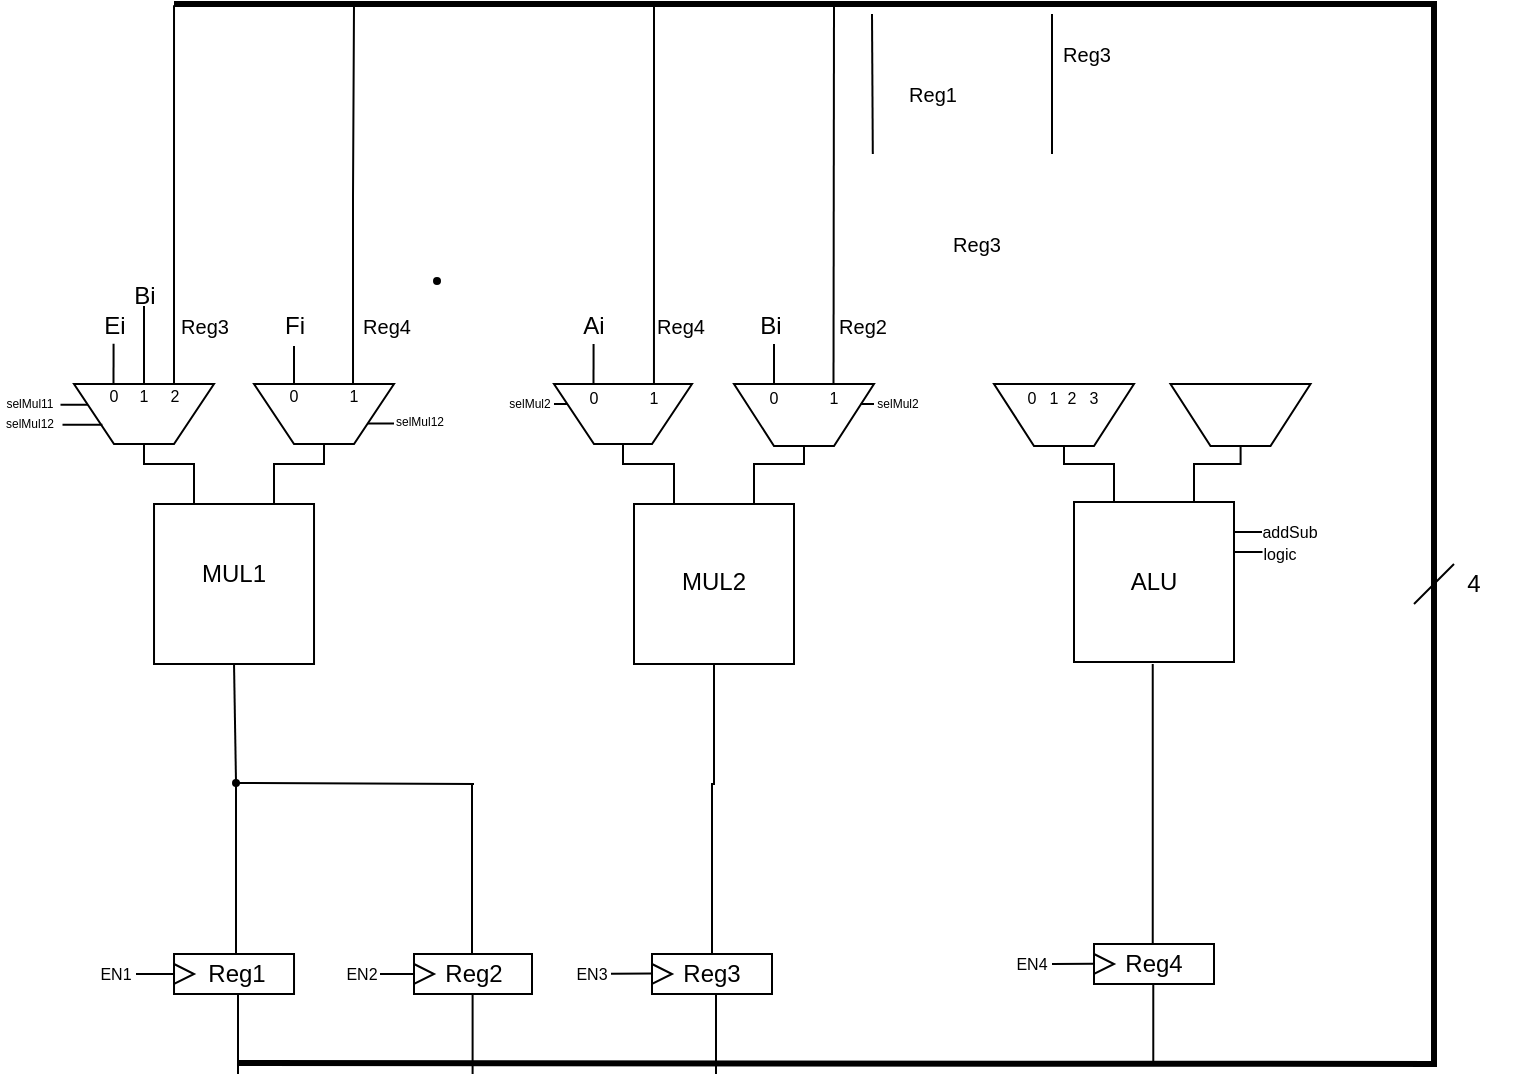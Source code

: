 <mxfile version="24.7.16">
  <diagram name="Página-1" id="IcZZVgsk4rq1F31GZpby">
    <mxGraphModel dx="318" dy="174" grid="1" gridSize="10" guides="1" tooltips="1" connect="1" arrows="1" fold="1" page="1" pageScale="1" pageWidth="827" pageHeight="1169" math="0" shadow="0">
      <root>
        <mxCell id="0" />
        <mxCell id="1" parent="0" />
        <mxCell id="w3CWmhNfxF5kTrnPfjpj-2" value="" style="rounded=0;whiteSpace=wrap;html=1;" parent="1" vertex="1">
          <mxGeometry x="399" y="525" width="60" height="20" as="geometry" />
        </mxCell>
        <mxCell id="w3CWmhNfxF5kTrnPfjpj-3" value="" style="triangle;whiteSpace=wrap;html=1;" parent="1" vertex="1">
          <mxGeometry x="399" y="530" width="10" height="10" as="geometry" />
        </mxCell>
        <mxCell id="w3CWmhNfxF5kTrnPfjpj-4" value="" style="rounded=0;whiteSpace=wrap;html=1;" parent="1" vertex="1">
          <mxGeometry x="160.01" y="525" width="60" height="20" as="geometry" />
        </mxCell>
        <mxCell id="w3CWmhNfxF5kTrnPfjpj-5" value="" style="triangle;whiteSpace=wrap;html=1;" parent="1" vertex="1">
          <mxGeometry x="160.01" y="530" width="10" height="10" as="geometry" />
        </mxCell>
        <mxCell id="w3CWmhNfxF5kTrnPfjpj-6" value="" style="rounded=0;whiteSpace=wrap;html=1;" parent="1" vertex="1">
          <mxGeometry x="620" y="520" width="60" height="20" as="geometry" />
        </mxCell>
        <mxCell id="w3CWmhNfxF5kTrnPfjpj-7" value="" style="triangle;whiteSpace=wrap;html=1;" parent="1" vertex="1">
          <mxGeometry x="620" y="525" width="10" height="10" as="geometry" />
        </mxCell>
        <mxCell id="w3CWmhNfxF5kTrnPfjpj-8" value="" style="rounded=0;whiteSpace=wrap;html=1;" parent="1" vertex="1">
          <mxGeometry x="280" y="525" width="59" height="20" as="geometry" />
        </mxCell>
        <mxCell id="w3CWmhNfxF5kTrnPfjpj-9" value="" style="triangle;whiteSpace=wrap;html=1;" parent="1" vertex="1">
          <mxGeometry x="280" y="530" width="10" height="10" as="geometry" />
        </mxCell>
        <mxCell id="w3CWmhNfxF5kTrnPfjpj-23" value="" style="whiteSpace=wrap;html=1;aspect=fixed;" parent="1" vertex="1">
          <mxGeometry x="150.01" y="300" width="80" height="80" as="geometry" />
        </mxCell>
        <mxCell id="w3CWmhNfxF5kTrnPfjpj-145" style="edgeStyle=orthogonalEdgeStyle;rounded=0;orthogonalLoop=1;jettySize=auto;html=1;exitX=0.5;exitY=1;exitDx=0;exitDy=0;entryX=0.5;entryY=0;entryDx=0;entryDy=0;endArrow=none;endFill=0;" parent="1" source="w3CWmhNfxF5kTrnPfjpj-24" target="w3CWmhNfxF5kTrnPfjpj-2" edge="1">
          <mxGeometry relative="1" as="geometry">
            <Array as="points">
              <mxPoint x="430" y="440" />
            </Array>
          </mxGeometry>
        </mxCell>
        <mxCell id="w3CWmhNfxF5kTrnPfjpj-24" value="" style="whiteSpace=wrap;html=1;aspect=fixed;" parent="1" vertex="1">
          <mxGeometry x="390" y="300" width="80" height="80" as="geometry" />
        </mxCell>
        <mxCell id="w3CWmhNfxF5kTrnPfjpj-25" value="" style="whiteSpace=wrap;html=1;aspect=fixed;" parent="1" vertex="1">
          <mxGeometry x="610" y="299" width="80" height="80" as="geometry" />
        </mxCell>
        <mxCell id="w3CWmhNfxF5kTrnPfjpj-175" style="edgeStyle=orthogonalEdgeStyle;rounded=0;orthogonalLoop=1;jettySize=auto;html=1;exitX=0.25;exitY=1;exitDx=0;exitDy=0;endArrow=none;endFill=0;" parent="1" edge="1">
          <mxGeometry relative="1" as="geometry">
            <mxPoint x="160.01" y="50.61" as="targetPoint" />
            <mxPoint x="162.99" y="248.97" as="sourcePoint" />
            <Array as="points">
              <mxPoint x="163.49" y="249.97" />
              <mxPoint x="160.49" y="249.97" />
            </Array>
          </mxGeometry>
        </mxCell>
        <mxCell id="w3CWmhNfxF5kTrnPfjpj-26" value="" style="shape=trapezoid;perimeter=trapezoidPerimeter;whiteSpace=wrap;html=1;fixedSize=1;direction=west;" parent="1" vertex="1">
          <mxGeometry x="110" y="240" width="70" height="30" as="geometry" />
        </mxCell>
        <mxCell id="w3CWmhNfxF5kTrnPfjpj-32" value="" style="ellipse;whiteSpace=wrap;html=1;aspect=fixed;rotation=15;" parent="1" vertex="1">
          <mxGeometry x="220.01" y="263.28" as="geometry" />
        </mxCell>
        <mxCell id="w3CWmhNfxF5kTrnPfjpj-37" value="ALU" style="text;html=1;align=center;verticalAlign=middle;whiteSpace=wrap;rounded=0;" parent="1" vertex="1">
          <mxGeometry x="620" y="324" width="60" height="30" as="geometry" />
        </mxCell>
        <mxCell id="w3CWmhNfxF5kTrnPfjpj-43" value="" style="endArrow=none;html=1;rounded=0;entryX=0.5;entryY=1;entryDx=0;entryDy=0;" parent="1" source="w3CWmhNfxF5kTrnPfjpj-73" target="w3CWmhNfxF5kTrnPfjpj-23" edge="1">
          <mxGeometry width="50" height="50" relative="1" as="geometry">
            <mxPoint x="191" y="525" as="sourcePoint" />
            <mxPoint x="209" y="435" as="targetPoint" />
          </mxGeometry>
        </mxCell>
        <mxCell id="w3CWmhNfxF5kTrnPfjpj-44" value="" style="endArrow=none;html=1;rounded=0;exitX=0.5;exitY=0.167;exitDx=0;exitDy=0;exitPerimeter=0;" parent="1" edge="1">
          <mxGeometry width="50" height="50" relative="1" as="geometry">
            <mxPoint x="649.37" y="520.01" as="sourcePoint" />
            <mxPoint x="649.37" y="380" as="targetPoint" />
          </mxGeometry>
        </mxCell>
        <mxCell id="w3CWmhNfxF5kTrnPfjpj-46" value="MUL1" style="text;html=1;align=center;verticalAlign=middle;whiteSpace=wrap;rounded=0;" parent="1" vertex="1">
          <mxGeometry x="160.01" y="320" width="60" height="30" as="geometry" />
        </mxCell>
        <mxCell id="w3CWmhNfxF5kTrnPfjpj-47" value="&lt;div&gt;MUL2&lt;/div&gt;" style="text;html=1;align=center;verticalAlign=middle;whiteSpace=wrap;rounded=0;" parent="1" vertex="1">
          <mxGeometry x="400" y="324" width="60" height="30" as="geometry" />
        </mxCell>
        <mxCell id="w3CWmhNfxF5kTrnPfjpj-50" value="" style="endArrow=none;html=1;rounded=0;exitX=0.574;exitY=-0.029;exitDx=0;exitDy=0;exitPerimeter=0;" parent="1" edge="1">
          <mxGeometry width="50" height="50" relative="1" as="geometry">
            <mxPoint x="309" y="525" as="sourcePoint" />
            <mxPoint x="309" y="440" as="targetPoint" />
          </mxGeometry>
        </mxCell>
        <mxCell id="w3CWmhNfxF5kTrnPfjpj-58" value="" style="endArrow=none;html=1;rounded=0;entryX=0.5;entryY=0;entryDx=0;entryDy=0;" parent="1" target="w3CWmhNfxF5kTrnPfjpj-26" edge="1">
          <mxGeometry width="50" height="50" relative="1" as="geometry">
            <mxPoint x="170" y="300" as="sourcePoint" />
            <mxPoint x="168.76" y="275" as="targetPoint" />
            <Array as="points">
              <mxPoint x="170" y="290" />
              <mxPoint x="170" y="280" />
              <mxPoint x="160" y="280" />
              <mxPoint x="145" y="280" />
            </Array>
          </mxGeometry>
        </mxCell>
        <mxCell id="w3CWmhNfxF5kTrnPfjpj-65" value="Reg3" style="text;html=1;align=center;verticalAlign=middle;whiteSpace=wrap;rounded=0;" parent="1" vertex="1">
          <mxGeometry x="399" y="520" width="60" height="30" as="geometry" />
        </mxCell>
        <mxCell id="w3CWmhNfxF5kTrnPfjpj-66" value="Reg1" style="text;html=1;align=center;verticalAlign=middle;whiteSpace=wrap;rounded=0;" parent="1" vertex="1">
          <mxGeometry x="162" y="520" width="59" height="30" as="geometry" />
        </mxCell>
        <mxCell id="w3CWmhNfxF5kTrnPfjpj-67" value="Reg4" style="text;html=1;align=center;verticalAlign=middle;whiteSpace=wrap;rounded=0;" parent="1" vertex="1">
          <mxGeometry x="620" y="515" width="60" height="30" as="geometry" />
        </mxCell>
        <mxCell id="w3CWmhNfxF5kTrnPfjpj-68" value="Reg2" style="text;html=1;align=center;verticalAlign=middle;whiteSpace=wrap;rounded=0;" parent="1" vertex="1">
          <mxGeometry x="279.5" y="520" width="60" height="30" as="geometry" />
        </mxCell>
        <mxCell id="w3CWmhNfxF5kTrnPfjpj-69" value="" style="endArrow=none;html=1;rounded=0;entryX=0;entryY=0;entryDx=0;entryDy=0;" parent="1" edge="1">
          <mxGeometry width="50" height="50" relative="1" as="geometry">
            <mxPoint x="690" y="314" as="sourcePoint" />
            <mxPoint x="704" y="314" as="targetPoint" />
          </mxGeometry>
        </mxCell>
        <mxCell id="w3CWmhNfxF5kTrnPfjpj-70" value="&lt;font style=&quot;font-size: 8px;&quot;&gt;addSub&lt;/font&gt;" style="text;html=1;align=center;verticalAlign=middle;whiteSpace=wrap;rounded=0;fontSize=10;" parent="1" vertex="1">
          <mxGeometry x="703.26" y="305" width="30" height="15" as="geometry" />
        </mxCell>
        <mxCell id="w3CWmhNfxF5kTrnPfjpj-75" value="" style="endArrow=none;html=1;rounded=0;" parent="1" edge="1">
          <mxGeometry width="50" height="50" relative="1" as="geometry">
            <mxPoint x="192" y="585" as="sourcePoint" />
            <mxPoint x="192" y="545" as="targetPoint" />
          </mxGeometry>
        </mxCell>
        <mxCell id="w3CWmhNfxF5kTrnPfjpj-76" value="" style="endArrow=none;html=1;rounded=0;" parent="1" edge="1">
          <mxGeometry width="50" height="50" relative="1" as="geometry">
            <mxPoint x="309.3" y="585" as="sourcePoint" />
            <mxPoint x="309.3" y="545" as="targetPoint" />
          </mxGeometry>
        </mxCell>
        <mxCell id="w3CWmhNfxF5kTrnPfjpj-77" value="" style="endArrow=none;html=1;rounded=0;" parent="1" edge="1">
          <mxGeometry width="50" height="50" relative="1" as="geometry">
            <mxPoint x="431.0" y="585" as="sourcePoint" />
            <mxPoint x="431.0" y="545" as="targetPoint" />
          </mxGeometry>
        </mxCell>
        <mxCell id="w3CWmhNfxF5kTrnPfjpj-78" value="" style="endArrow=none;html=1;rounded=0;" parent="1" edge="1">
          <mxGeometry width="50" height="50" relative="1" as="geometry">
            <mxPoint x="649.64" y="580" as="sourcePoint" />
            <mxPoint x="649.64" y="540" as="targetPoint" />
          </mxGeometry>
        </mxCell>
        <mxCell id="w3CWmhNfxF5kTrnPfjpj-79" value="" style="endArrow=none;html=1;rounded=0;strokeWidth=3;" parent="1" edge="1">
          <mxGeometry width="50" height="50" relative="1" as="geometry">
            <mxPoint x="191.5" y="579.5" as="sourcePoint" />
            <mxPoint x="160" y="50" as="targetPoint" />
            <Array as="points">
              <mxPoint x="790" y="580" />
              <mxPoint x="790" y="315" />
              <mxPoint x="790" y="50" />
            </Array>
          </mxGeometry>
        </mxCell>
        <mxCell id="w3CWmhNfxF5kTrnPfjpj-83" value="" style="endArrow=none;html=1;rounded=0;" parent="1" edge="1">
          <mxGeometry width="50" height="50" relative="1" as="geometry">
            <mxPoint x="509.4" y="125" as="sourcePoint" />
            <mxPoint x="509" y="55" as="targetPoint" />
          </mxGeometry>
        </mxCell>
        <mxCell id="w3CWmhNfxF5kTrnPfjpj-84" value="" style="endArrow=none;html=1;rounded=0;" parent="1" edge="1">
          <mxGeometry width="50" height="50" relative="1" as="geometry">
            <mxPoint x="599" y="125" as="sourcePoint" />
            <mxPoint x="599" y="55" as="targetPoint" />
          </mxGeometry>
        </mxCell>
        <mxCell id="w3CWmhNfxF5kTrnPfjpj-85" value="" style="endArrow=none;html=1;rounded=0;exitX=0.5;exitY=0;exitDx=0;exitDy=0;" parent="1" edge="1" source="3O2pPFy6m0-4gP0cNO_q-42">
          <mxGeometry width="50" height="50" relative="1" as="geometry">
            <mxPoint x="480.15" y="120" as="sourcePoint" />
            <mxPoint x="490" y="50" as="targetPoint" />
          </mxGeometry>
        </mxCell>
        <mxCell id="w3CWmhNfxF5kTrnPfjpj-86" value="" style="endArrow=none;html=1;rounded=0;" parent="1" edge="1">
          <mxGeometry width="50" height="50" relative="1" as="geometry">
            <mxPoint x="780" y="350" as="sourcePoint" />
            <mxPoint x="800" y="330" as="targetPoint" />
          </mxGeometry>
        </mxCell>
        <mxCell id="w3CWmhNfxF5kTrnPfjpj-87" value="4" style="text;html=1;align=center;verticalAlign=middle;whiteSpace=wrap;rounded=0;" parent="1" vertex="1">
          <mxGeometry x="780" y="325" width="60" height="30" as="geometry" />
        </mxCell>
        <mxCell id="w3CWmhNfxF5kTrnPfjpj-88" value="&lt;span style=&quot;font-size: 10px;&quot;&gt;Reg3&lt;/span&gt;" style="text;html=1;align=center;verticalAlign=middle;whiteSpace=wrap;rounded=0;" parent="1" vertex="1">
          <mxGeometry x="157.5" y="201" width="35" height="20" as="geometry" />
        </mxCell>
        <mxCell id="w3CWmhNfxF5kTrnPfjpj-89" value="&lt;span style=&quot;font-size: 10px;&quot;&gt;Reg4&lt;/span&gt;" style="text;html=1;align=center;verticalAlign=middle;whiteSpace=wrap;rounded=0;" parent="1" vertex="1">
          <mxGeometry x="249" y="201" width="35" height="20" as="geometry" />
        </mxCell>
        <mxCell id="w3CWmhNfxF5kTrnPfjpj-90" value="&lt;span style=&quot;font-size: 10px;&quot;&gt;Reg3&lt;/span&gt;" style="text;html=1;align=center;verticalAlign=middle;whiteSpace=wrap;rounded=0;" parent="1" vertex="1">
          <mxGeometry x="544" y="160" width="35" height="20" as="geometry" />
        </mxCell>
        <mxCell id="w3CWmhNfxF5kTrnPfjpj-91" value="&lt;span style=&quot;font-size: 10px;&quot;&gt;Reg4&lt;/span&gt;" style="text;html=1;align=center;verticalAlign=middle;whiteSpace=wrap;rounded=0;" parent="1" vertex="1">
          <mxGeometry x="396" y="201" width="35" height="20" as="geometry" />
        </mxCell>
        <mxCell id="w3CWmhNfxF5kTrnPfjpj-92" value="&lt;span style=&quot;font-size: 10px;&quot;&gt;Reg1&lt;/span&gt;" style="text;html=1;align=center;verticalAlign=middle;whiteSpace=wrap;rounded=0;" parent="1" vertex="1">
          <mxGeometry x="521.5" y="85" width="35" height="20" as="geometry" />
        </mxCell>
        <mxCell id="w3CWmhNfxF5kTrnPfjpj-93" value="&lt;span style=&quot;font-size: 10px;&quot;&gt;Reg3&lt;/span&gt;" style="text;html=1;align=center;verticalAlign=middle;whiteSpace=wrap;rounded=0;" parent="1" vertex="1">
          <mxGeometry x="599" y="65" width="35" height="20" as="geometry" />
        </mxCell>
        <mxCell id="w3CWmhNfxF5kTrnPfjpj-108" value="&lt;font style=&quot;font-size: 8px;&quot;&gt;0&lt;/font&gt;" style="text;html=1;align=center;verticalAlign=middle;whiteSpace=wrap;rounded=0;" parent="1" vertex="1">
          <mxGeometry x="125" y="240" width="10" height="10" as="geometry" />
        </mxCell>
        <mxCell id="w3CWmhNfxF5kTrnPfjpj-116" value="&lt;font style=&quot;font-size: 8px;&quot;&gt;1&lt;/font&gt;" style="text;html=1;align=center;verticalAlign=middle;whiteSpace=wrap;rounded=0;" parent="1" vertex="1">
          <mxGeometry x="140" y="240" width="10" height="10" as="geometry" />
        </mxCell>
        <mxCell id="w3CWmhNfxF5kTrnPfjpj-119" value="" style="endArrow=none;html=1;rounded=0;entryX=-0.023;entryY=0.511;entryDx=0;entryDy=0;entryPerimeter=0;" parent="1" edge="1">
          <mxGeometry width="50" height="50" relative="1" as="geometry">
            <mxPoint x="141" y="535" as="sourcePoint" />
            <mxPoint x="159.63" y="535.22" as="targetPoint" />
            <Array as="points">
              <mxPoint x="151" y="535" />
              <mxPoint x="160" y="535" />
            </Array>
          </mxGeometry>
        </mxCell>
        <mxCell id="w3CWmhNfxF5kTrnPfjpj-120" value="EN1" style="text;html=1;align=center;verticalAlign=middle;whiteSpace=wrap;rounded=0;fontSize=8;" parent="1" vertex="1">
          <mxGeometry x="121" y="530" width="20" height="10" as="geometry" />
        </mxCell>
        <mxCell id="w3CWmhNfxF5kTrnPfjpj-121" value="" style="endArrow=none;html=1;rounded=0;entryX=0;entryY=0.5;entryDx=0;entryDy=0;" parent="1" target="w3CWmhNfxF5kTrnPfjpj-9" edge="1">
          <mxGeometry width="50" height="50" relative="1" as="geometry">
            <mxPoint x="263" y="535" as="sourcePoint" />
            <mxPoint x="284" y="534.92" as="targetPoint" />
          </mxGeometry>
        </mxCell>
        <mxCell id="w3CWmhNfxF5kTrnPfjpj-122" value="EN2" style="text;html=1;align=center;verticalAlign=middle;whiteSpace=wrap;rounded=0;fontSize=8;" parent="1" vertex="1">
          <mxGeometry x="244" y="530" width="20" height="10" as="geometry" />
        </mxCell>
        <mxCell id="w3CWmhNfxF5kTrnPfjpj-123" value="" style="endArrow=none;html=1;rounded=0;" parent="1" edge="1">
          <mxGeometry width="50" height="50" relative="1" as="geometry">
            <mxPoint x="378.5" y="534.88" as="sourcePoint" />
            <mxPoint x="399.5" y="534.8" as="targetPoint" />
          </mxGeometry>
        </mxCell>
        <mxCell id="w3CWmhNfxF5kTrnPfjpj-124" value="EN3" style="text;html=1;align=center;verticalAlign=middle;whiteSpace=wrap;rounded=0;fontSize=8;" parent="1" vertex="1">
          <mxGeometry x="359" y="530" width="20" height="10" as="geometry" />
        </mxCell>
        <mxCell id="w3CWmhNfxF5kTrnPfjpj-125" value="" style="endArrow=none;html=1;rounded=0;" parent="1" edge="1">
          <mxGeometry width="50" height="50" relative="1" as="geometry">
            <mxPoint x="599" y="530" as="sourcePoint" />
            <mxPoint x="620" y="529.92" as="targetPoint" />
          </mxGeometry>
        </mxCell>
        <mxCell id="w3CWmhNfxF5kTrnPfjpj-126" value="EN4" style="text;html=1;align=center;verticalAlign=middle;whiteSpace=wrap;rounded=0;fontSize=8;" parent="1" vertex="1">
          <mxGeometry x="579" y="525" width="20" height="10" as="geometry" />
        </mxCell>
        <mxCell id="w3CWmhNfxF5kTrnPfjpj-128" value="&lt;span style=&quot;font-size: 8px;&quot;&gt;logic&lt;/span&gt;" style="text;html=1;align=center;verticalAlign=middle;whiteSpace=wrap;rounded=0;fontSize=10;" parent="1" vertex="1">
          <mxGeometry x="698.26" y="316" width="30" height="15" as="geometry" />
        </mxCell>
        <mxCell id="w3CWmhNfxF5kTrnPfjpj-129" value="selMul11" style="text;html=1;align=center;verticalAlign=middle;whiteSpace=wrap;rounded=0;fontSize=6;" parent="1" vertex="1">
          <mxGeometry x="73.25" y="245.36" width="30" height="10" as="geometry" />
        </mxCell>
        <mxCell id="w3CWmhNfxF5kTrnPfjpj-135" value="" style="endArrow=none;html=1;rounded=0;" parent="1" edge="1">
          <mxGeometry width="50" height="50" relative="1" as="geometry">
            <mxPoint x="690" y="324" as="sourcePoint" />
            <mxPoint x="704.26" y="324" as="targetPoint" />
          </mxGeometry>
        </mxCell>
        <mxCell id="w3CWmhNfxF5kTrnPfjpj-140" value="" style="endArrow=none;html=1;rounded=0;entryX=0.5;entryY=1;entryDx=0;entryDy=0;" parent="1" target="w3CWmhNfxF5kTrnPfjpj-73" edge="1">
          <mxGeometry width="50" height="50" relative="1" as="geometry">
            <mxPoint x="191" y="525" as="sourcePoint" />
            <mxPoint x="191" y="385" as="targetPoint" />
          </mxGeometry>
        </mxCell>
        <mxCell id="w3CWmhNfxF5kTrnPfjpj-73" value="" style="ellipse;whiteSpace=wrap;html=1;aspect=fixed;fillColor=#000000;" parent="1" vertex="1">
          <mxGeometry x="189.5" y="438" width="3" height="3" as="geometry" />
        </mxCell>
        <mxCell id="w3CWmhNfxF5kTrnPfjpj-141" value="" style="endArrow=none;html=1;rounded=0;entryX=1;entryY=0.5;entryDx=0;entryDy=0;" parent="1" target="w3CWmhNfxF5kTrnPfjpj-73" edge="1">
          <mxGeometry width="50" height="50" relative="1" as="geometry">
            <mxPoint x="310" y="440" as="sourcePoint" />
            <mxPoint x="208.83" y="430" as="targetPoint" />
          </mxGeometry>
        </mxCell>
        <mxCell id="w3CWmhNfxF5kTrnPfjpj-148" value="2" style="text;html=1;align=center;verticalAlign=middle;whiteSpace=wrap;rounded=0;fontSize=8;" parent="1" vertex="1">
          <mxGeometry x="155.5" y="241" width="8.5" height="10" as="geometry" />
        </mxCell>
        <mxCell id="w3CWmhNfxF5kTrnPfjpj-152" value="selMul12" style="text;html=1;align=center;verticalAlign=middle;whiteSpace=wrap;rounded=0;fontSize=6;" parent="1" vertex="1">
          <mxGeometry x="73.25" y="255.36" width="30" height="10" as="geometry" />
        </mxCell>
        <mxCell id="w3CWmhNfxF5kTrnPfjpj-159" style="edgeStyle=orthogonalEdgeStyle;rounded=0;orthogonalLoop=1;jettySize=auto;html=1;exitX=0.5;exitY=1;exitDx=0;exitDy=0;entryX=0.498;entryY=0.073;entryDx=0;entryDy=0;endArrow=none;endFill=0;entryPerimeter=0;" parent="1" edge="1">
          <mxGeometry relative="1" as="geometry">
            <mxPoint x="129.79" y="219.91" as="sourcePoint" />
            <mxPoint x="129.75" y="240.0" as="targetPoint" />
          </mxGeometry>
        </mxCell>
        <mxCell id="w3CWmhNfxF5kTrnPfjpj-155" value="Ei" style="text;html=1;align=center;verticalAlign=middle;whiteSpace=wrap;rounded=0;" parent="1" vertex="1">
          <mxGeometry x="112.5" y="201" width="35" height="20" as="geometry" />
        </mxCell>
        <mxCell id="3O2pPFy6m0-4gP0cNO_q-29" style="edgeStyle=orthogonalEdgeStyle;rounded=0;orthogonalLoop=1;jettySize=auto;html=1;exitX=0.5;exitY=1;exitDx=0;exitDy=0;entryX=0.5;entryY=0;entryDx=0;entryDy=0;endArrow=none;endFill=0;" edge="1" parent="1" source="w3CWmhNfxF5kTrnPfjpj-158" target="w3CWmhNfxF5kTrnPfjpj-116">
          <mxGeometry relative="1" as="geometry" />
        </mxCell>
        <mxCell id="w3CWmhNfxF5kTrnPfjpj-158" value="Bi" style="text;html=1;align=center;verticalAlign=middle;whiteSpace=wrap;rounded=0;" parent="1" vertex="1">
          <mxGeometry x="138.5" y="191" width="13" height="10" as="geometry" />
        </mxCell>
        <mxCell id="w3CWmhNfxF5kTrnPfjpj-172" style="edgeStyle=orthogonalEdgeStyle;rounded=0;orthogonalLoop=1;jettySize=auto;html=1;exitX=0;exitY=0.25;exitDx=0;exitDy=0;endArrow=none;endFill=0;" parent="1" source="w3CWmhNfxF5kTrnPfjpj-160" edge="1">
          <mxGeometry relative="1" as="geometry">
            <mxPoint x="270" y="260" as="targetPoint" />
          </mxGeometry>
        </mxCell>
        <mxCell id="w3CWmhNfxF5kTrnPfjpj-160" value="" style="shape=trapezoid;perimeter=trapezoidPerimeter;whiteSpace=wrap;html=1;fixedSize=1;direction=west;" parent="1" vertex="1">
          <mxGeometry x="200.01" y="240" width="70" height="30" as="geometry" />
        </mxCell>
        <mxCell id="w3CWmhNfxF5kTrnPfjpj-161" value="&lt;font style=&quot;font-size: 8px;&quot;&gt;0&lt;/font&gt;" style="text;html=1;align=center;verticalAlign=middle;whiteSpace=wrap;rounded=0;" parent="1" vertex="1">
          <mxGeometry x="210.01" y="240" width="20" height="10" as="geometry" />
        </mxCell>
        <mxCell id="w3CWmhNfxF5kTrnPfjpj-162" value="&lt;font style=&quot;font-size: 8px;&quot;&gt;1&lt;/font&gt;" style="text;html=1;align=center;verticalAlign=middle;whiteSpace=wrap;rounded=0;" parent="1" vertex="1">
          <mxGeometry x="239.51" y="240" width="20" height="10" as="geometry" />
        </mxCell>
        <mxCell id="w3CWmhNfxF5kTrnPfjpj-168" value="selMul12" style="text;html=1;align=center;verticalAlign=middle;whiteSpace=wrap;rounded=0;fontSize=6;" parent="1" vertex="1">
          <mxGeometry x="268" y="254.36" width="30" height="10" as="geometry" />
        </mxCell>
        <mxCell id="w3CWmhNfxF5kTrnPfjpj-169" style="edgeStyle=orthogonalEdgeStyle;rounded=0;orthogonalLoop=1;jettySize=auto;html=1;exitX=0.5;exitY=0;exitDx=0;exitDy=0;entryX=0.75;entryY=0;entryDx=0;entryDy=0;endArrow=none;endFill=0;" parent="1" source="w3CWmhNfxF5kTrnPfjpj-160" target="w3CWmhNfxF5kTrnPfjpj-23" edge="1">
          <mxGeometry relative="1" as="geometry">
            <Array as="points">
              <mxPoint x="235" y="280" />
              <mxPoint x="210" y="280" />
            </Array>
          </mxGeometry>
        </mxCell>
        <mxCell id="w3CWmhNfxF5kTrnPfjpj-179" style="edgeStyle=orthogonalEdgeStyle;rounded=0;orthogonalLoop=1;jettySize=auto;html=1;exitX=0.5;exitY=1;exitDx=0;exitDy=0;endArrow=none;endFill=0;" parent="1" source="w3CWmhNfxF5kTrnPfjpj-177" edge="1">
          <mxGeometry relative="1" as="geometry">
            <mxPoint x="220" y="240" as="targetPoint" />
          </mxGeometry>
        </mxCell>
        <mxCell id="w3CWmhNfxF5kTrnPfjpj-177" value="Fi" style="text;html=1;align=center;verticalAlign=middle;whiteSpace=wrap;rounded=0;" parent="1" vertex="1">
          <mxGeometry x="202.51" y="201" width="35" height="20" as="geometry" />
        </mxCell>
        <mxCell id="3O2pPFy6m0-4gP0cNO_q-14" style="edgeStyle=orthogonalEdgeStyle;rounded=0;orthogonalLoop=1;jettySize=auto;html=1;exitX=0.5;exitY=0;exitDx=0;exitDy=0;endArrow=none;endFill=0;" edge="1" parent="1" source="w3CWmhNfxF5kTrnPfjpj-162">
          <mxGeometry relative="1" as="geometry">
            <mxPoint x="250" y="50" as="targetPoint" />
            <mxPoint x="239.7" y="239" as="sourcePoint" />
            <Array as="points">
              <mxPoint x="249" y="146" />
              <mxPoint x="250" y="50" />
            </Array>
          </mxGeometry>
        </mxCell>
        <mxCell id="3O2pPFy6m0-4gP0cNO_q-22" value="" style="endArrow=none;html=1;rounded=0;exitX=1;exitY=0.5;exitDx=0;exitDy=0;" edge="1" parent="1" source="w3CWmhNfxF5kTrnPfjpj-129">
          <mxGeometry width="50" height="50" relative="1" as="geometry">
            <mxPoint x="77" y="250.33" as="sourcePoint" />
            <mxPoint x="117" y="250.33" as="targetPoint" />
          </mxGeometry>
        </mxCell>
        <mxCell id="3O2pPFy6m0-4gP0cNO_q-23" style="edgeStyle=orthogonalEdgeStyle;rounded=0;orthogonalLoop=1;jettySize=auto;html=1;entryX=0.78;entryY=0.293;entryDx=0;entryDy=0;entryPerimeter=0;endArrow=none;endFill=0;" edge="1" parent="1">
          <mxGeometry relative="1" as="geometry">
            <mxPoint x="104.25" y="260.403" as="sourcePoint" />
            <mxPoint x="124.2" y="260.57" as="targetPoint" />
          </mxGeometry>
        </mxCell>
        <mxCell id="3O2pPFy6m0-4gP0cNO_q-24" value="" style="ellipse;whiteSpace=wrap;html=1;aspect=fixed;fillColor=#000000;" vertex="1" parent="1">
          <mxGeometry x="290" y="187" width="3" height="3" as="geometry" />
        </mxCell>
        <mxCell id="3O2pPFy6m0-4gP0cNO_q-36" style="edgeStyle=orthogonalEdgeStyle;rounded=0;orthogonalLoop=1;jettySize=auto;html=1;entryX=0.25;entryY=0;entryDx=0;entryDy=0;endArrow=none;endFill=0;" edge="1" parent="1" source="3O2pPFy6m0-4gP0cNO_q-30" target="w3CWmhNfxF5kTrnPfjpj-24">
          <mxGeometry relative="1" as="geometry">
            <Array as="points">
              <mxPoint x="385" y="280" />
              <mxPoint x="410" y="280" />
            </Array>
          </mxGeometry>
        </mxCell>
        <mxCell id="3O2pPFy6m0-4gP0cNO_q-30" value="" style="shape=trapezoid;perimeter=trapezoidPerimeter;whiteSpace=wrap;html=1;fixedSize=1;direction=west;" vertex="1" parent="1">
          <mxGeometry x="350" y="240" width="69" height="30" as="geometry" />
        </mxCell>
        <mxCell id="3O2pPFy6m0-4gP0cNO_q-38" style="edgeStyle=orthogonalEdgeStyle;rounded=0;orthogonalLoop=1;jettySize=auto;html=1;exitX=0.5;exitY=0;exitDx=0;exitDy=0;entryX=0.75;entryY=0;entryDx=0;entryDy=0;endArrow=none;endFill=0;" edge="1" parent="1" source="3O2pPFy6m0-4gP0cNO_q-35" target="w3CWmhNfxF5kTrnPfjpj-24">
          <mxGeometry relative="1" as="geometry">
            <Array as="points">
              <mxPoint x="475" y="280" />
              <mxPoint x="450" y="280" />
            </Array>
          </mxGeometry>
        </mxCell>
        <mxCell id="3O2pPFy6m0-4gP0cNO_q-35" value="" style="shape=trapezoid;perimeter=trapezoidPerimeter;whiteSpace=wrap;html=1;fixedSize=1;direction=west;" vertex="1" parent="1">
          <mxGeometry x="440" y="240" width="70" height="31" as="geometry" />
        </mxCell>
        <mxCell id="3O2pPFy6m0-4gP0cNO_q-39" value="&lt;font style=&quot;font-size: 8px;&quot;&gt;0&lt;/font&gt;" style="text;html=1;align=center;verticalAlign=middle;whiteSpace=wrap;rounded=0;" vertex="1" parent="1">
          <mxGeometry x="359.75" y="241" width="20" height="10" as="geometry" />
        </mxCell>
        <mxCell id="3O2pPFy6m0-4gP0cNO_q-47" style="edgeStyle=orthogonalEdgeStyle;rounded=0;orthogonalLoop=1;jettySize=auto;html=1;endArrow=none;endFill=0;exitX=0.499;exitY=-0.126;exitDx=0;exitDy=0;exitPerimeter=0;" edge="1" parent="1" source="3O2pPFy6m0-4gP0cNO_q-40">
          <mxGeometry relative="1" as="geometry">
            <mxPoint x="400" y="50" as="targetPoint" />
          </mxGeometry>
        </mxCell>
        <mxCell id="3O2pPFy6m0-4gP0cNO_q-40" value="&lt;font style=&quot;font-size: 8px;&quot;&gt;1&lt;/font&gt;" style="text;html=1;align=center;verticalAlign=middle;whiteSpace=wrap;rounded=0;" vertex="1" parent="1">
          <mxGeometry x="390" y="241" width="20" height="10" as="geometry" />
        </mxCell>
        <mxCell id="3O2pPFy6m0-4gP0cNO_q-41" value="&lt;font style=&quot;font-size: 8px;&quot;&gt;0&lt;/font&gt;" style="text;html=1;align=center;verticalAlign=middle;whiteSpace=wrap;rounded=0;" vertex="1" parent="1">
          <mxGeometry x="450" y="241" width="20" height="10" as="geometry" />
        </mxCell>
        <mxCell id="3O2pPFy6m0-4gP0cNO_q-42" value="&lt;font style=&quot;font-size: 8px;&quot;&gt;1&lt;/font&gt;" style="text;html=1;align=center;verticalAlign=middle;whiteSpace=wrap;rounded=0;" vertex="1" parent="1">
          <mxGeometry x="479.75" y="241" width="20" height="10" as="geometry" />
        </mxCell>
        <mxCell id="3O2pPFy6m0-4gP0cNO_q-46" style="edgeStyle=orthogonalEdgeStyle;rounded=0;orthogonalLoop=1;jettySize=auto;html=1;entryX=0.5;entryY=0;entryDx=0;entryDy=0;endArrow=none;endFill=0;" edge="1" parent="1">
          <mxGeometry relative="1" as="geometry">
            <mxPoint x="369.794" y="220" as="sourcePoint" />
            <mxPoint x="369.75" y="240" as="targetPoint" />
          </mxGeometry>
        </mxCell>
        <mxCell id="3O2pPFy6m0-4gP0cNO_q-43" value="Ai" style="text;html=1;align=center;verticalAlign=middle;whiteSpace=wrap;rounded=0;" vertex="1" parent="1">
          <mxGeometry x="360.88" y="201" width="17.75" height="20" as="geometry" />
        </mxCell>
        <mxCell id="3O2pPFy6m0-4gP0cNO_q-48" style="edgeStyle=orthogonalEdgeStyle;rounded=0;orthogonalLoop=1;jettySize=auto;html=1;entryX=0.5;entryY=0;entryDx=0;entryDy=0;endArrow=none;endFill=0;" edge="1" parent="1">
          <mxGeometry relative="1" as="geometry">
            <mxPoint x="460.007" y="220" as="sourcePoint" />
            <mxPoint x="460" y="240" as="targetPoint" />
            <Array as="points">
              <mxPoint x="460" y="240" />
            </Array>
          </mxGeometry>
        </mxCell>
        <mxCell id="3O2pPFy6m0-4gP0cNO_q-44" value="Bi" style="text;html=1;align=center;verticalAlign=middle;whiteSpace=wrap;rounded=0;" vertex="1" parent="1">
          <mxGeometry x="450.25" y="201" width="17.25" height="20" as="geometry" />
        </mxCell>
        <mxCell id="3O2pPFy6m0-4gP0cNO_q-49" value="&lt;span style=&quot;font-size: 10px;&quot;&gt;Reg2&lt;/span&gt;" style="text;html=1;align=center;verticalAlign=middle;whiteSpace=wrap;rounded=0;" vertex="1" parent="1">
          <mxGeometry x="486.5" y="201" width="35" height="20" as="geometry" />
        </mxCell>
        <mxCell id="3O2pPFy6m0-4gP0cNO_q-55" style="edgeStyle=orthogonalEdgeStyle;rounded=0;orthogonalLoop=1;jettySize=auto;html=1;entryX=0.25;entryY=0;entryDx=0;entryDy=0;endArrow=none;endFill=0;" edge="1" parent="1" source="3O2pPFy6m0-4gP0cNO_q-50" target="w3CWmhNfxF5kTrnPfjpj-25">
          <mxGeometry relative="1" as="geometry">
            <Array as="points">
              <mxPoint x="605" y="280" />
              <mxPoint x="630" y="280" />
            </Array>
          </mxGeometry>
        </mxCell>
        <mxCell id="3O2pPFy6m0-4gP0cNO_q-50" value="" style="shape=trapezoid;perimeter=trapezoidPerimeter;whiteSpace=wrap;html=1;fixedSize=1;direction=west;" vertex="1" parent="1">
          <mxGeometry x="570" y="240" width="70" height="31" as="geometry" />
        </mxCell>
        <mxCell id="3O2pPFy6m0-4gP0cNO_q-54" style="edgeStyle=orthogonalEdgeStyle;rounded=0;orthogonalLoop=1;jettySize=auto;html=1;entryX=0.75;entryY=0;entryDx=0;entryDy=0;endArrow=none;endFill=0;" edge="1" parent="1" source="3O2pPFy6m0-4gP0cNO_q-52" target="w3CWmhNfxF5kTrnPfjpj-25">
          <mxGeometry relative="1" as="geometry">
            <Array as="points">
              <mxPoint x="693" y="280" />
              <mxPoint x="670" y="280" />
            </Array>
          </mxGeometry>
        </mxCell>
        <mxCell id="3O2pPFy6m0-4gP0cNO_q-52" value="" style="shape=trapezoid;perimeter=trapezoidPerimeter;whiteSpace=wrap;html=1;fixedSize=1;direction=west;" vertex="1" parent="1">
          <mxGeometry x="658.26" y="240" width="70" height="31" as="geometry" />
        </mxCell>
        <mxCell id="3O2pPFy6m0-4gP0cNO_q-56" value="&lt;font style=&quot;font-size: 8px;&quot;&gt;1&lt;/font&gt;" style="text;html=1;align=center;verticalAlign=middle;whiteSpace=wrap;rounded=0;" vertex="1" parent="1">
          <mxGeometry x="590" y="241" width="20" height="10" as="geometry" />
        </mxCell>
        <mxCell id="3O2pPFy6m0-4gP0cNO_q-57" value="&lt;font style=&quot;font-size: 8px;&quot;&gt;0&lt;/font&gt;" style="text;html=1;align=center;verticalAlign=middle;whiteSpace=wrap;rounded=0;" vertex="1" parent="1">
          <mxGeometry x="579" y="241" width="20" height="10" as="geometry" />
        </mxCell>
        <mxCell id="3O2pPFy6m0-4gP0cNO_q-58" value="&lt;font style=&quot;font-size: 8px;&quot;&gt;3&lt;/font&gt;" style="text;html=1;align=center;verticalAlign=middle;whiteSpace=wrap;rounded=0;" vertex="1" parent="1">
          <mxGeometry x="610" y="241" width="20" height="10" as="geometry" />
        </mxCell>
        <mxCell id="3O2pPFy6m0-4gP0cNO_q-59" value="2" style="text;html=1;align=center;verticalAlign=middle;whiteSpace=wrap;rounded=0;fontSize=8;" vertex="1" parent="1">
          <mxGeometry x="599" y="242" width="20" height="10" as="geometry" />
        </mxCell>
        <mxCell id="3O2pPFy6m0-4gP0cNO_q-60" value="selMul2" style="text;html=1;align=center;verticalAlign=middle;whiteSpace=wrap;rounded=0;fontSize=6;" vertex="1" parent="1">
          <mxGeometry x="323" y="245.36" width="30" height="10" as="geometry" />
        </mxCell>
        <mxCell id="3O2pPFy6m0-4gP0cNO_q-62" value="" style="endArrow=none;html=1;rounded=0;entryX=0.906;entryY=0.667;entryDx=0;entryDy=0;entryPerimeter=0;" edge="1" parent="1" target="3O2pPFy6m0-4gP0cNO_q-30">
          <mxGeometry width="50" height="50" relative="1" as="geometry">
            <mxPoint x="350" y="250" as="sourcePoint" />
            <mxPoint x="340" y="270" as="targetPoint" />
          </mxGeometry>
        </mxCell>
        <mxCell id="3O2pPFy6m0-4gP0cNO_q-63" value="selMul2" style="text;html=1;align=center;verticalAlign=middle;whiteSpace=wrap;rounded=0;fontSize=6;" vertex="1" parent="1">
          <mxGeometry x="507" y="245.36" width="30" height="10" as="geometry" />
        </mxCell>
        <mxCell id="3O2pPFy6m0-4gP0cNO_q-64" value="" style="endArrow=none;html=1;rounded=0;entryX=0.906;entryY=0.667;entryDx=0;entryDy=0;entryPerimeter=0;exitX=0.095;exitY=0.679;exitDx=0;exitDy=0;exitPerimeter=0;" edge="1" parent="1" source="3O2pPFy6m0-4gP0cNO_q-35">
          <mxGeometry width="50" height="50" relative="1" as="geometry">
            <mxPoint x="504" y="249.96" as="sourcePoint" />
            <mxPoint x="510" y="249.96" as="targetPoint" />
          </mxGeometry>
        </mxCell>
      </root>
    </mxGraphModel>
  </diagram>
</mxfile>

